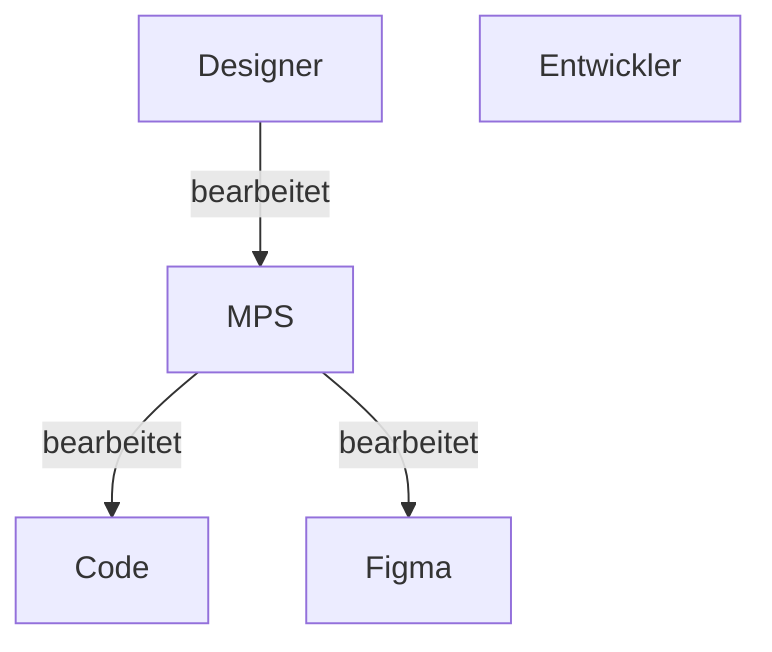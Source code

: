 graph TD
    Designer -- bearbeitet --> MPS
    MPS -- bearbeitet --> Code
    MPS -- bearbeitet --> Figma
    Entwickler